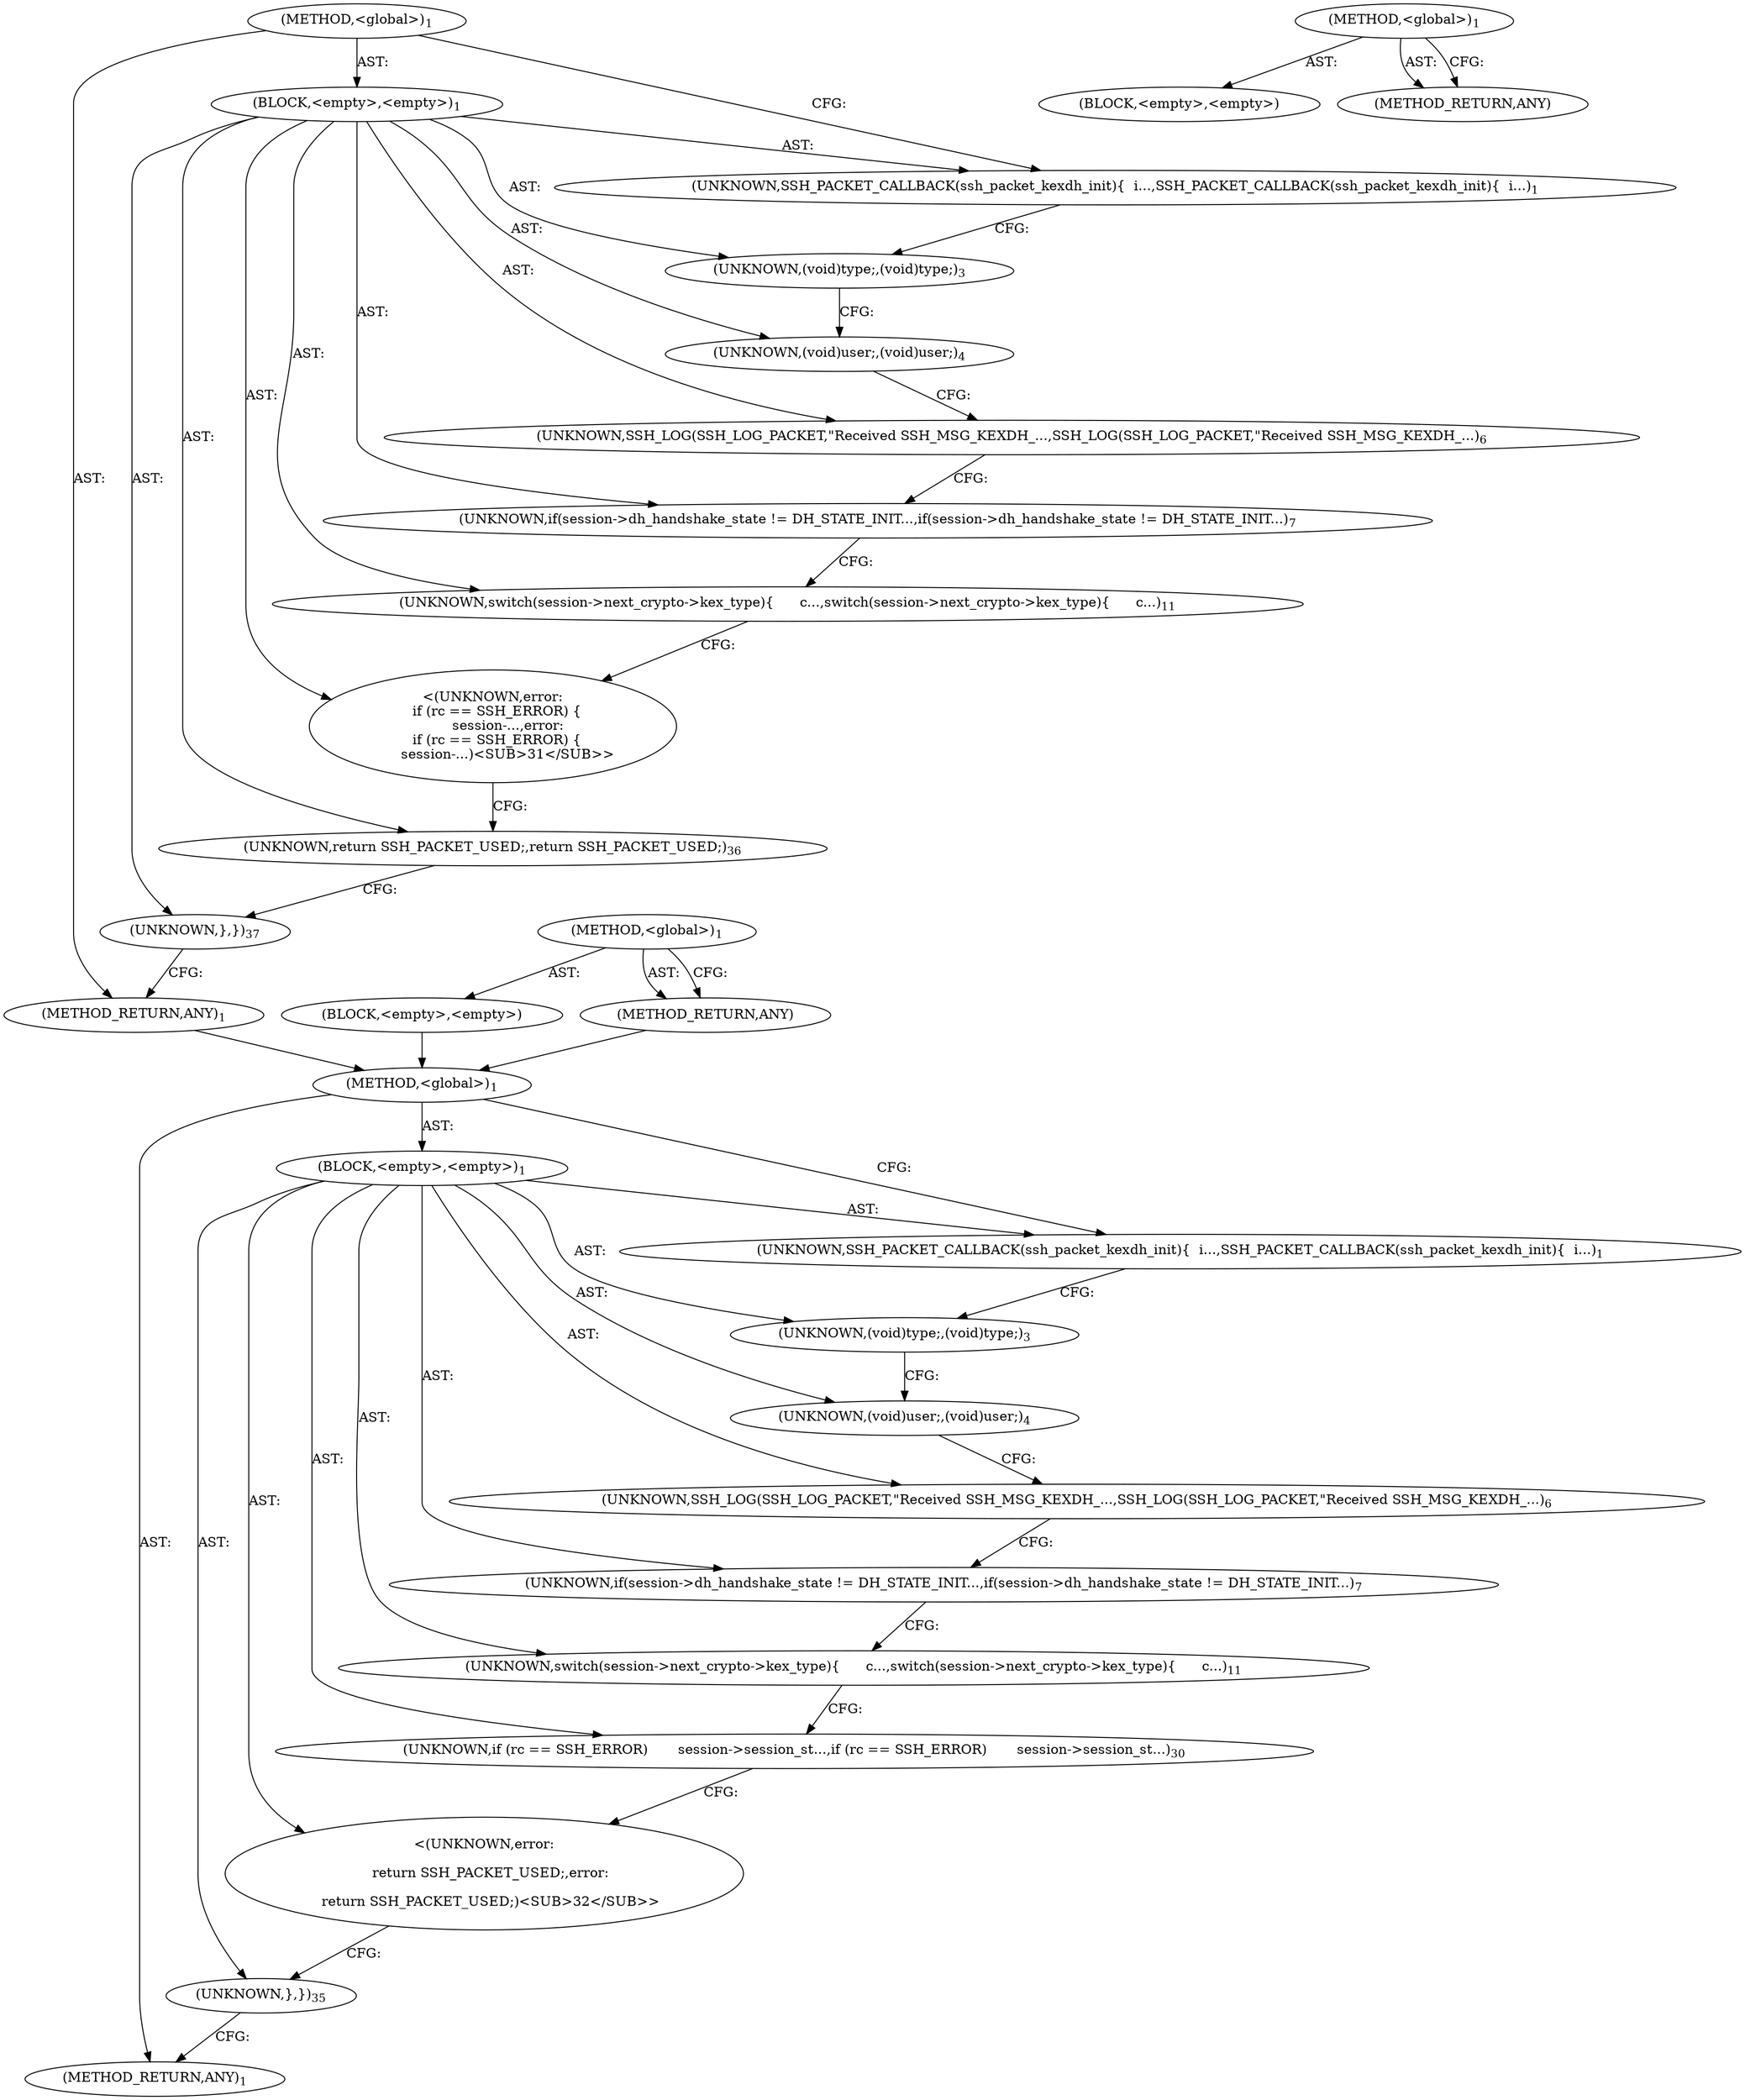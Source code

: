 digraph "&lt;global&gt;" {
vulnerable_6 [label=<(METHOD,&lt;global&gt;)<SUB>1</SUB>>];
vulnerable_7 [label=<(BLOCK,&lt;empty&gt;,&lt;empty&gt;)<SUB>1</SUB>>];
vulnerable_8 [label=<(UNKNOWN,SSH_PACKET_CALLBACK(ssh_packet_kexdh_init){
  i...,SSH_PACKET_CALLBACK(ssh_packet_kexdh_init){
  i...)<SUB>1</SUB>>];
vulnerable_9 [label=<(UNKNOWN,(void)type;,(void)type;)<SUB>3</SUB>>];
vulnerable_10 [label=<(UNKNOWN,(void)user;,(void)user;)<SUB>4</SUB>>];
vulnerable_11 [label=<(UNKNOWN,SSH_LOG(SSH_LOG_PACKET,&quot;Received SSH_MSG_KEXDH_...,SSH_LOG(SSH_LOG_PACKET,&quot;Received SSH_MSG_KEXDH_...)<SUB>6</SUB>>];
vulnerable_12 [label=<(UNKNOWN,if(session-&gt;dh_handshake_state != DH_STATE_INIT...,if(session-&gt;dh_handshake_state != DH_STATE_INIT...)<SUB>7</SUB>>];
vulnerable_13 [label=<(UNKNOWN,switch(session-&gt;next_crypto-&gt;kex_type){
      c...,switch(session-&gt;next_crypto-&gt;kex_type){
      c...)<SUB>11</SUB>>];
vulnerable_14 [label=<(UNKNOWN,if (rc == SSH_ERROR)
       session-&gt;session_st...,if (rc == SSH_ERROR)
       session-&gt;session_st...)<SUB>30</SUB>>];
vulnerable_15 [label="<(UNKNOWN,error:
 
   return SSH_PACKET_USED;,error:
 
   return SSH_PACKET_USED;)<SUB>32</SUB>>"];
vulnerable_16 [label=<(UNKNOWN,},})<SUB>35</SUB>>];
vulnerable_17 [label=<(METHOD_RETURN,ANY)<SUB>1</SUB>>];
vulnerable_22 [label=<(METHOD,&lt;global&gt;)<SUB>1</SUB>>];
vulnerable_23 [label=<(BLOCK,&lt;empty&gt;,&lt;empty&gt;)>];
vulnerable_24 [label=<(METHOD_RETURN,ANY)>];
fixed_6 [label=<(METHOD,&lt;global&gt;)<SUB>1</SUB>>];
fixed_7 [label=<(BLOCK,&lt;empty&gt;,&lt;empty&gt;)<SUB>1</SUB>>];
fixed_8 [label=<(UNKNOWN,SSH_PACKET_CALLBACK(ssh_packet_kexdh_init){
  i...,SSH_PACKET_CALLBACK(ssh_packet_kexdh_init){
  i...)<SUB>1</SUB>>];
fixed_9 [label=<(UNKNOWN,(void)type;,(void)type;)<SUB>3</SUB>>];
fixed_10 [label=<(UNKNOWN,(void)user;,(void)user;)<SUB>4</SUB>>];
fixed_11 [label=<(UNKNOWN,SSH_LOG(SSH_LOG_PACKET,&quot;Received SSH_MSG_KEXDH_...,SSH_LOG(SSH_LOG_PACKET,&quot;Received SSH_MSG_KEXDH_...)<SUB>6</SUB>>];
fixed_12 [label=<(UNKNOWN,if(session-&gt;dh_handshake_state != DH_STATE_INIT...,if(session-&gt;dh_handshake_state != DH_STATE_INIT...)<SUB>7</SUB>>];
fixed_13 [label=<(UNKNOWN,switch(session-&gt;next_crypto-&gt;kex_type){
      c...,switch(session-&gt;next_crypto-&gt;kex_type){
      c...)<SUB>11</SUB>>];
fixed_14 [label="<(UNKNOWN,error:
  if (rc == SSH_ERROR) {
       session-...,error:
  if (rc == SSH_ERROR) {
       session-...)<SUB>31</SUB>>"];
fixed_15 [label=<(UNKNOWN,return SSH_PACKET_USED;,return SSH_PACKET_USED;)<SUB>36</SUB>>];
fixed_16 [label=<(UNKNOWN,},})<SUB>37</SUB>>];
fixed_17 [label=<(METHOD_RETURN,ANY)<SUB>1</SUB>>];
fixed_22 [label=<(METHOD,&lt;global&gt;)<SUB>1</SUB>>];
fixed_23 [label=<(BLOCK,&lt;empty&gt;,&lt;empty&gt;)>];
fixed_24 [label=<(METHOD_RETURN,ANY)>];
vulnerable_6 -> vulnerable_7  [key=0, label="AST: "];
vulnerable_6 -> vulnerable_17  [key=0, label="AST: "];
vulnerable_6 -> vulnerable_8  [key=0, label="CFG: "];
vulnerable_7 -> vulnerable_8  [key=0, label="AST: "];
vulnerable_7 -> vulnerable_9  [key=0, label="AST: "];
vulnerable_7 -> vulnerable_10  [key=0, label="AST: "];
vulnerable_7 -> vulnerable_11  [key=0, label="AST: "];
vulnerable_7 -> vulnerable_12  [key=0, label="AST: "];
vulnerable_7 -> vulnerable_13  [key=0, label="AST: "];
vulnerable_7 -> vulnerable_14  [key=0, label="AST: "];
vulnerable_7 -> vulnerable_15  [key=0, label="AST: "];
vulnerable_7 -> vulnerable_16  [key=0, label="AST: "];
vulnerable_8 -> vulnerable_9  [key=0, label="CFG: "];
vulnerable_9 -> vulnerable_10  [key=0, label="CFG: "];
vulnerable_10 -> vulnerable_11  [key=0, label="CFG: "];
vulnerable_11 -> vulnerable_12  [key=0, label="CFG: "];
vulnerable_12 -> vulnerable_13  [key=0, label="CFG: "];
vulnerable_13 -> vulnerable_14  [key=0, label="CFG: "];
vulnerable_14 -> vulnerable_15  [key=0, label="CFG: "];
vulnerable_15 -> vulnerable_16  [key=0, label="CFG: "];
vulnerable_16 -> vulnerable_17  [key=0, label="CFG: "];
vulnerable_22 -> vulnerable_23  [key=0, label="AST: "];
vulnerable_22 -> vulnerable_24  [key=0, label="AST: "];
vulnerable_22 -> vulnerable_24  [key=1, label="CFG: "];
fixed_6 -> fixed_7  [key=0, label="AST: "];
fixed_6 -> fixed_17  [key=0, label="AST: "];
fixed_6 -> fixed_8  [key=0, label="CFG: "];
fixed_7 -> fixed_8  [key=0, label="AST: "];
fixed_7 -> fixed_9  [key=0, label="AST: "];
fixed_7 -> fixed_10  [key=0, label="AST: "];
fixed_7 -> fixed_11  [key=0, label="AST: "];
fixed_7 -> fixed_12  [key=0, label="AST: "];
fixed_7 -> fixed_13  [key=0, label="AST: "];
fixed_7 -> fixed_14  [key=0, label="AST: "];
fixed_7 -> fixed_15  [key=0, label="AST: "];
fixed_7 -> fixed_16  [key=0, label="AST: "];
fixed_8 -> fixed_9  [key=0, label="CFG: "];
fixed_9 -> fixed_10  [key=0, label="CFG: "];
fixed_10 -> fixed_11  [key=0, label="CFG: "];
fixed_11 -> fixed_12  [key=0, label="CFG: "];
fixed_12 -> fixed_13  [key=0, label="CFG: "];
fixed_13 -> fixed_14  [key=0, label="CFG: "];
fixed_14 -> fixed_15  [key=0, label="CFG: "];
fixed_15 -> fixed_16  [key=0, label="CFG: "];
fixed_16 -> fixed_17  [key=0, label="CFG: "];
fixed_17 -> vulnerable_6  [key=0];
fixed_22 -> fixed_23  [key=0, label="AST: "];
fixed_22 -> fixed_24  [key=0, label="AST: "];
fixed_22 -> fixed_24  [key=1, label="CFG: "];
fixed_23 -> vulnerable_6  [key=0];
fixed_24 -> vulnerable_6  [key=0];
}
